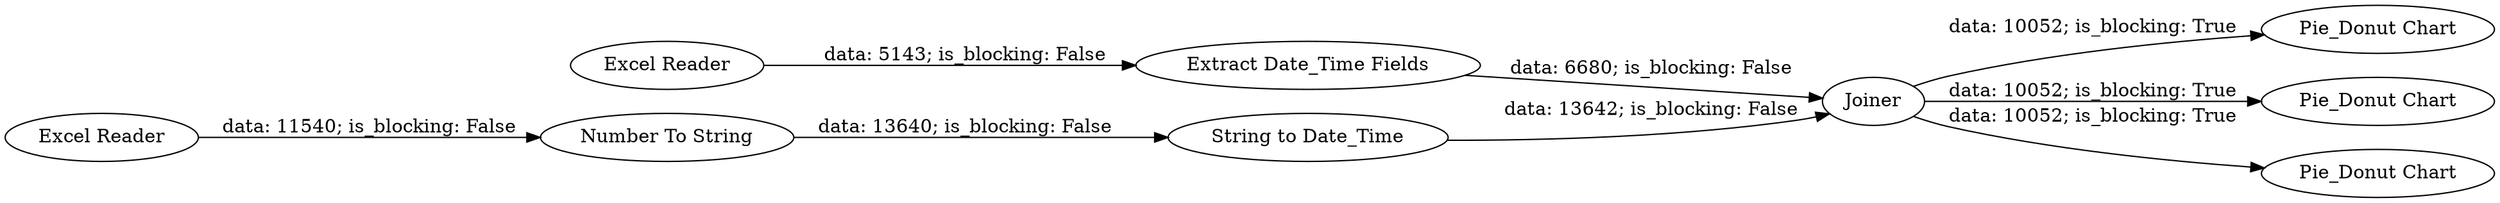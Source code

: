 digraph {
	"8577886583407681457_79" [label="String to Date_Time"]
	"8577886583407681457_85" [label="Pie_Donut Chart"]
	"8577886583407681457_87" [label="Pie_Donut Chart"]
	"8577886583407681457_81" [label="Extract Date_Time Fields"]
	"8577886583407681457_75" [label="Number To String"]
	"8577886583407681457_77" [label="Excel Reader"]
	"8577886583407681457_2" [label="Pie_Donut Chart"]
	"8577886583407681457_78" [label=Joiner]
	"8577886583407681457_80" [label="Excel Reader"]
	"8577886583407681457_79" -> "8577886583407681457_78" [label="data: 13642; is_blocking: False"]
	"8577886583407681457_78" -> "8577886583407681457_87" [label="data: 10052; is_blocking: True"]
	"8577886583407681457_80" -> "8577886583407681457_81" [label="data: 5143; is_blocking: False"]
	"8577886583407681457_78" -> "8577886583407681457_85" [label="data: 10052; is_blocking: True"]
	"8577886583407681457_77" -> "8577886583407681457_75" [label="data: 11540; is_blocking: False"]
	"8577886583407681457_78" -> "8577886583407681457_2" [label="data: 10052; is_blocking: True"]
	"8577886583407681457_75" -> "8577886583407681457_79" [label="data: 13640; is_blocking: False"]
	"8577886583407681457_81" -> "8577886583407681457_78" [label="data: 6680; is_blocking: False"]
	rankdir=LR
}
